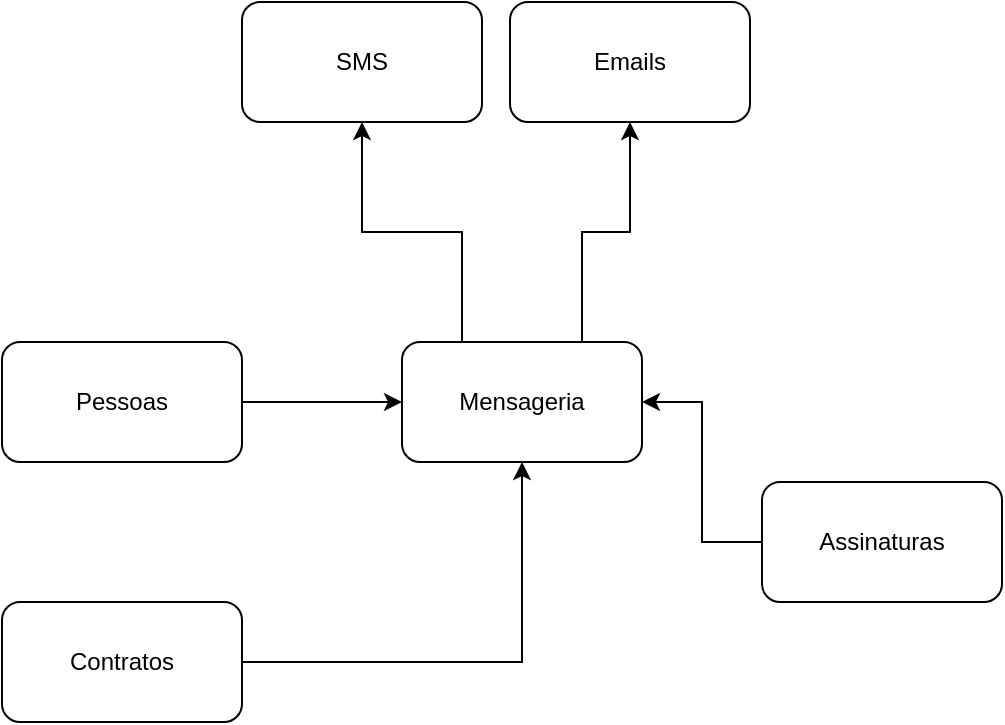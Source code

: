 <mxfile version="24.3.1" type="github">
  <diagram name="Página-1" id="9LjOq6wX3i3CLjmXBUi2">
    <mxGraphModel dx="1434" dy="756" grid="1" gridSize="10" guides="1" tooltips="1" connect="1" arrows="1" fold="1" page="1" pageScale="1" pageWidth="827" pageHeight="1169" math="0" shadow="0">
      <root>
        <mxCell id="0" />
        <mxCell id="1" parent="0" />
        <mxCell id="Hq9nuAiOOd0oDFlO0SkD-9" value="" style="edgeStyle=orthogonalEdgeStyle;rounded=0;orthogonalLoop=1;jettySize=auto;html=1;" edge="1" parent="1" source="Hq9nuAiOOd0oDFlO0SkD-1" target="Hq9nuAiOOd0oDFlO0SkD-8">
          <mxGeometry relative="1" as="geometry" />
        </mxCell>
        <mxCell id="Hq9nuAiOOd0oDFlO0SkD-1" value="Pessoas" style="rounded=1;whiteSpace=wrap;html=1;" vertex="1" parent="1">
          <mxGeometry x="110" y="270" width="120" height="60" as="geometry" />
        </mxCell>
        <mxCell id="Hq9nuAiOOd0oDFlO0SkD-14" style="edgeStyle=orthogonalEdgeStyle;rounded=0;orthogonalLoop=1;jettySize=auto;html=1;exitX=1;exitY=0.5;exitDx=0;exitDy=0;" edge="1" parent="1" source="Hq9nuAiOOd0oDFlO0SkD-2" target="Hq9nuAiOOd0oDFlO0SkD-8">
          <mxGeometry relative="1" as="geometry" />
        </mxCell>
        <mxCell id="Hq9nuAiOOd0oDFlO0SkD-2" value="Contratos" style="rounded=1;whiteSpace=wrap;html=1;" vertex="1" parent="1">
          <mxGeometry x="110" y="400" width="120" height="60" as="geometry" />
        </mxCell>
        <mxCell id="Hq9nuAiOOd0oDFlO0SkD-3" value="Emails" style="rounded=1;whiteSpace=wrap;html=1;" vertex="1" parent="1">
          <mxGeometry x="364" y="100" width="120" height="60" as="geometry" />
        </mxCell>
        <mxCell id="Hq9nuAiOOd0oDFlO0SkD-4" value="SMS" style="rounded=1;whiteSpace=wrap;html=1;" vertex="1" parent="1">
          <mxGeometry x="230" y="100" width="120" height="60" as="geometry" />
        </mxCell>
        <mxCell id="Hq9nuAiOOd0oDFlO0SkD-10" style="edgeStyle=orthogonalEdgeStyle;rounded=0;orthogonalLoop=1;jettySize=auto;html=1;entryX=1;entryY=0.5;entryDx=0;entryDy=0;" edge="1" parent="1" source="Hq9nuAiOOd0oDFlO0SkD-5" target="Hq9nuAiOOd0oDFlO0SkD-8">
          <mxGeometry relative="1" as="geometry" />
        </mxCell>
        <mxCell id="Hq9nuAiOOd0oDFlO0SkD-5" value="Assinaturas" style="rounded=1;whiteSpace=wrap;html=1;" vertex="1" parent="1">
          <mxGeometry x="490" y="340" width="120" height="60" as="geometry" />
        </mxCell>
        <mxCell id="Hq9nuAiOOd0oDFlO0SkD-11" style="edgeStyle=orthogonalEdgeStyle;rounded=0;orthogonalLoop=1;jettySize=auto;html=1;exitX=0.25;exitY=0;exitDx=0;exitDy=0;" edge="1" parent="1" source="Hq9nuAiOOd0oDFlO0SkD-8" target="Hq9nuAiOOd0oDFlO0SkD-4">
          <mxGeometry relative="1" as="geometry" />
        </mxCell>
        <mxCell id="Hq9nuAiOOd0oDFlO0SkD-12" style="edgeStyle=orthogonalEdgeStyle;rounded=0;orthogonalLoop=1;jettySize=auto;html=1;exitX=0.75;exitY=0;exitDx=0;exitDy=0;entryX=0.5;entryY=1;entryDx=0;entryDy=0;" edge="1" parent="1" source="Hq9nuAiOOd0oDFlO0SkD-8" target="Hq9nuAiOOd0oDFlO0SkD-3">
          <mxGeometry relative="1" as="geometry" />
        </mxCell>
        <mxCell id="Hq9nuAiOOd0oDFlO0SkD-8" value="Mensageria" style="rounded=1;whiteSpace=wrap;html=1;" vertex="1" parent="1">
          <mxGeometry x="310" y="270" width="120" height="60" as="geometry" />
        </mxCell>
      </root>
    </mxGraphModel>
  </diagram>
</mxfile>
